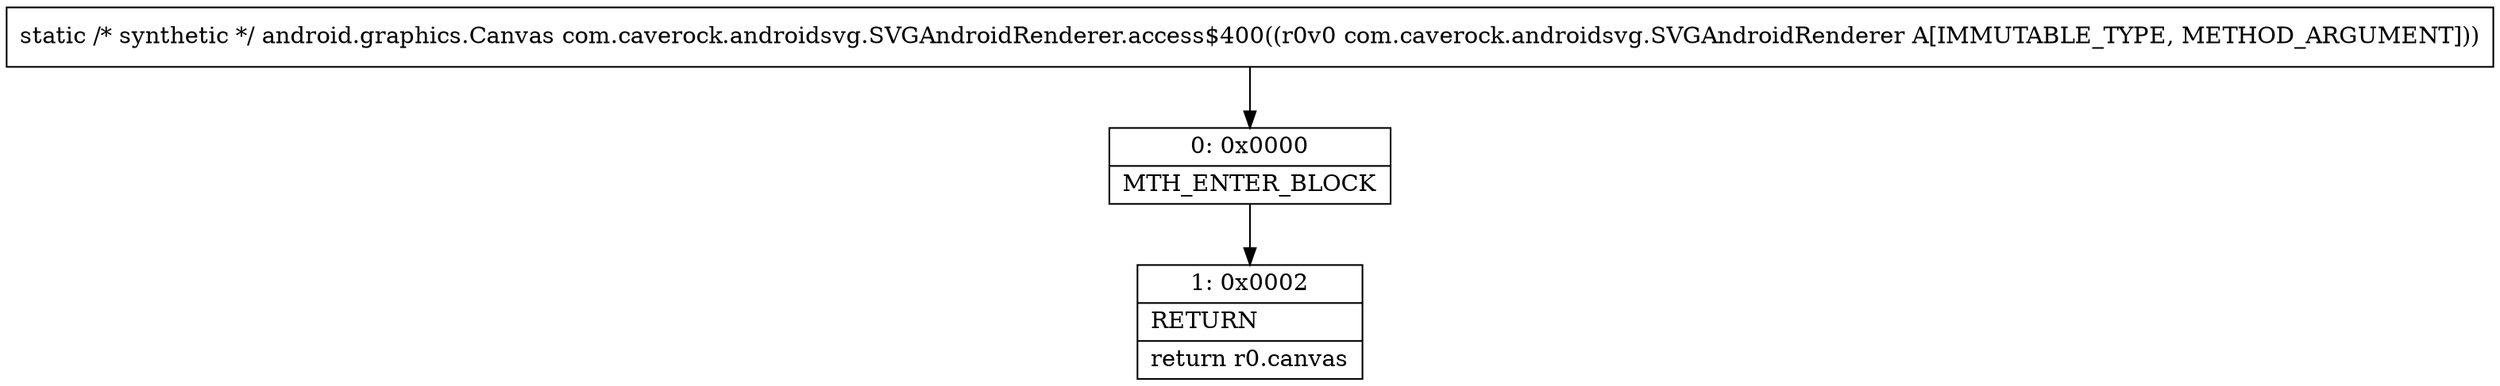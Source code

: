 digraph "CFG forcom.caverock.androidsvg.SVGAndroidRenderer.access$400(Lcom\/caverock\/androidsvg\/SVGAndroidRenderer;)Landroid\/graphics\/Canvas;" {
Node_0 [shape=record,label="{0\:\ 0x0000|MTH_ENTER_BLOCK\l}"];
Node_1 [shape=record,label="{1\:\ 0x0002|RETURN\l|return r0.canvas\l}"];
MethodNode[shape=record,label="{static \/* synthetic *\/ android.graphics.Canvas com.caverock.androidsvg.SVGAndroidRenderer.access$400((r0v0 com.caverock.androidsvg.SVGAndroidRenderer A[IMMUTABLE_TYPE, METHOD_ARGUMENT])) }"];
MethodNode -> Node_0;
Node_0 -> Node_1;
}

